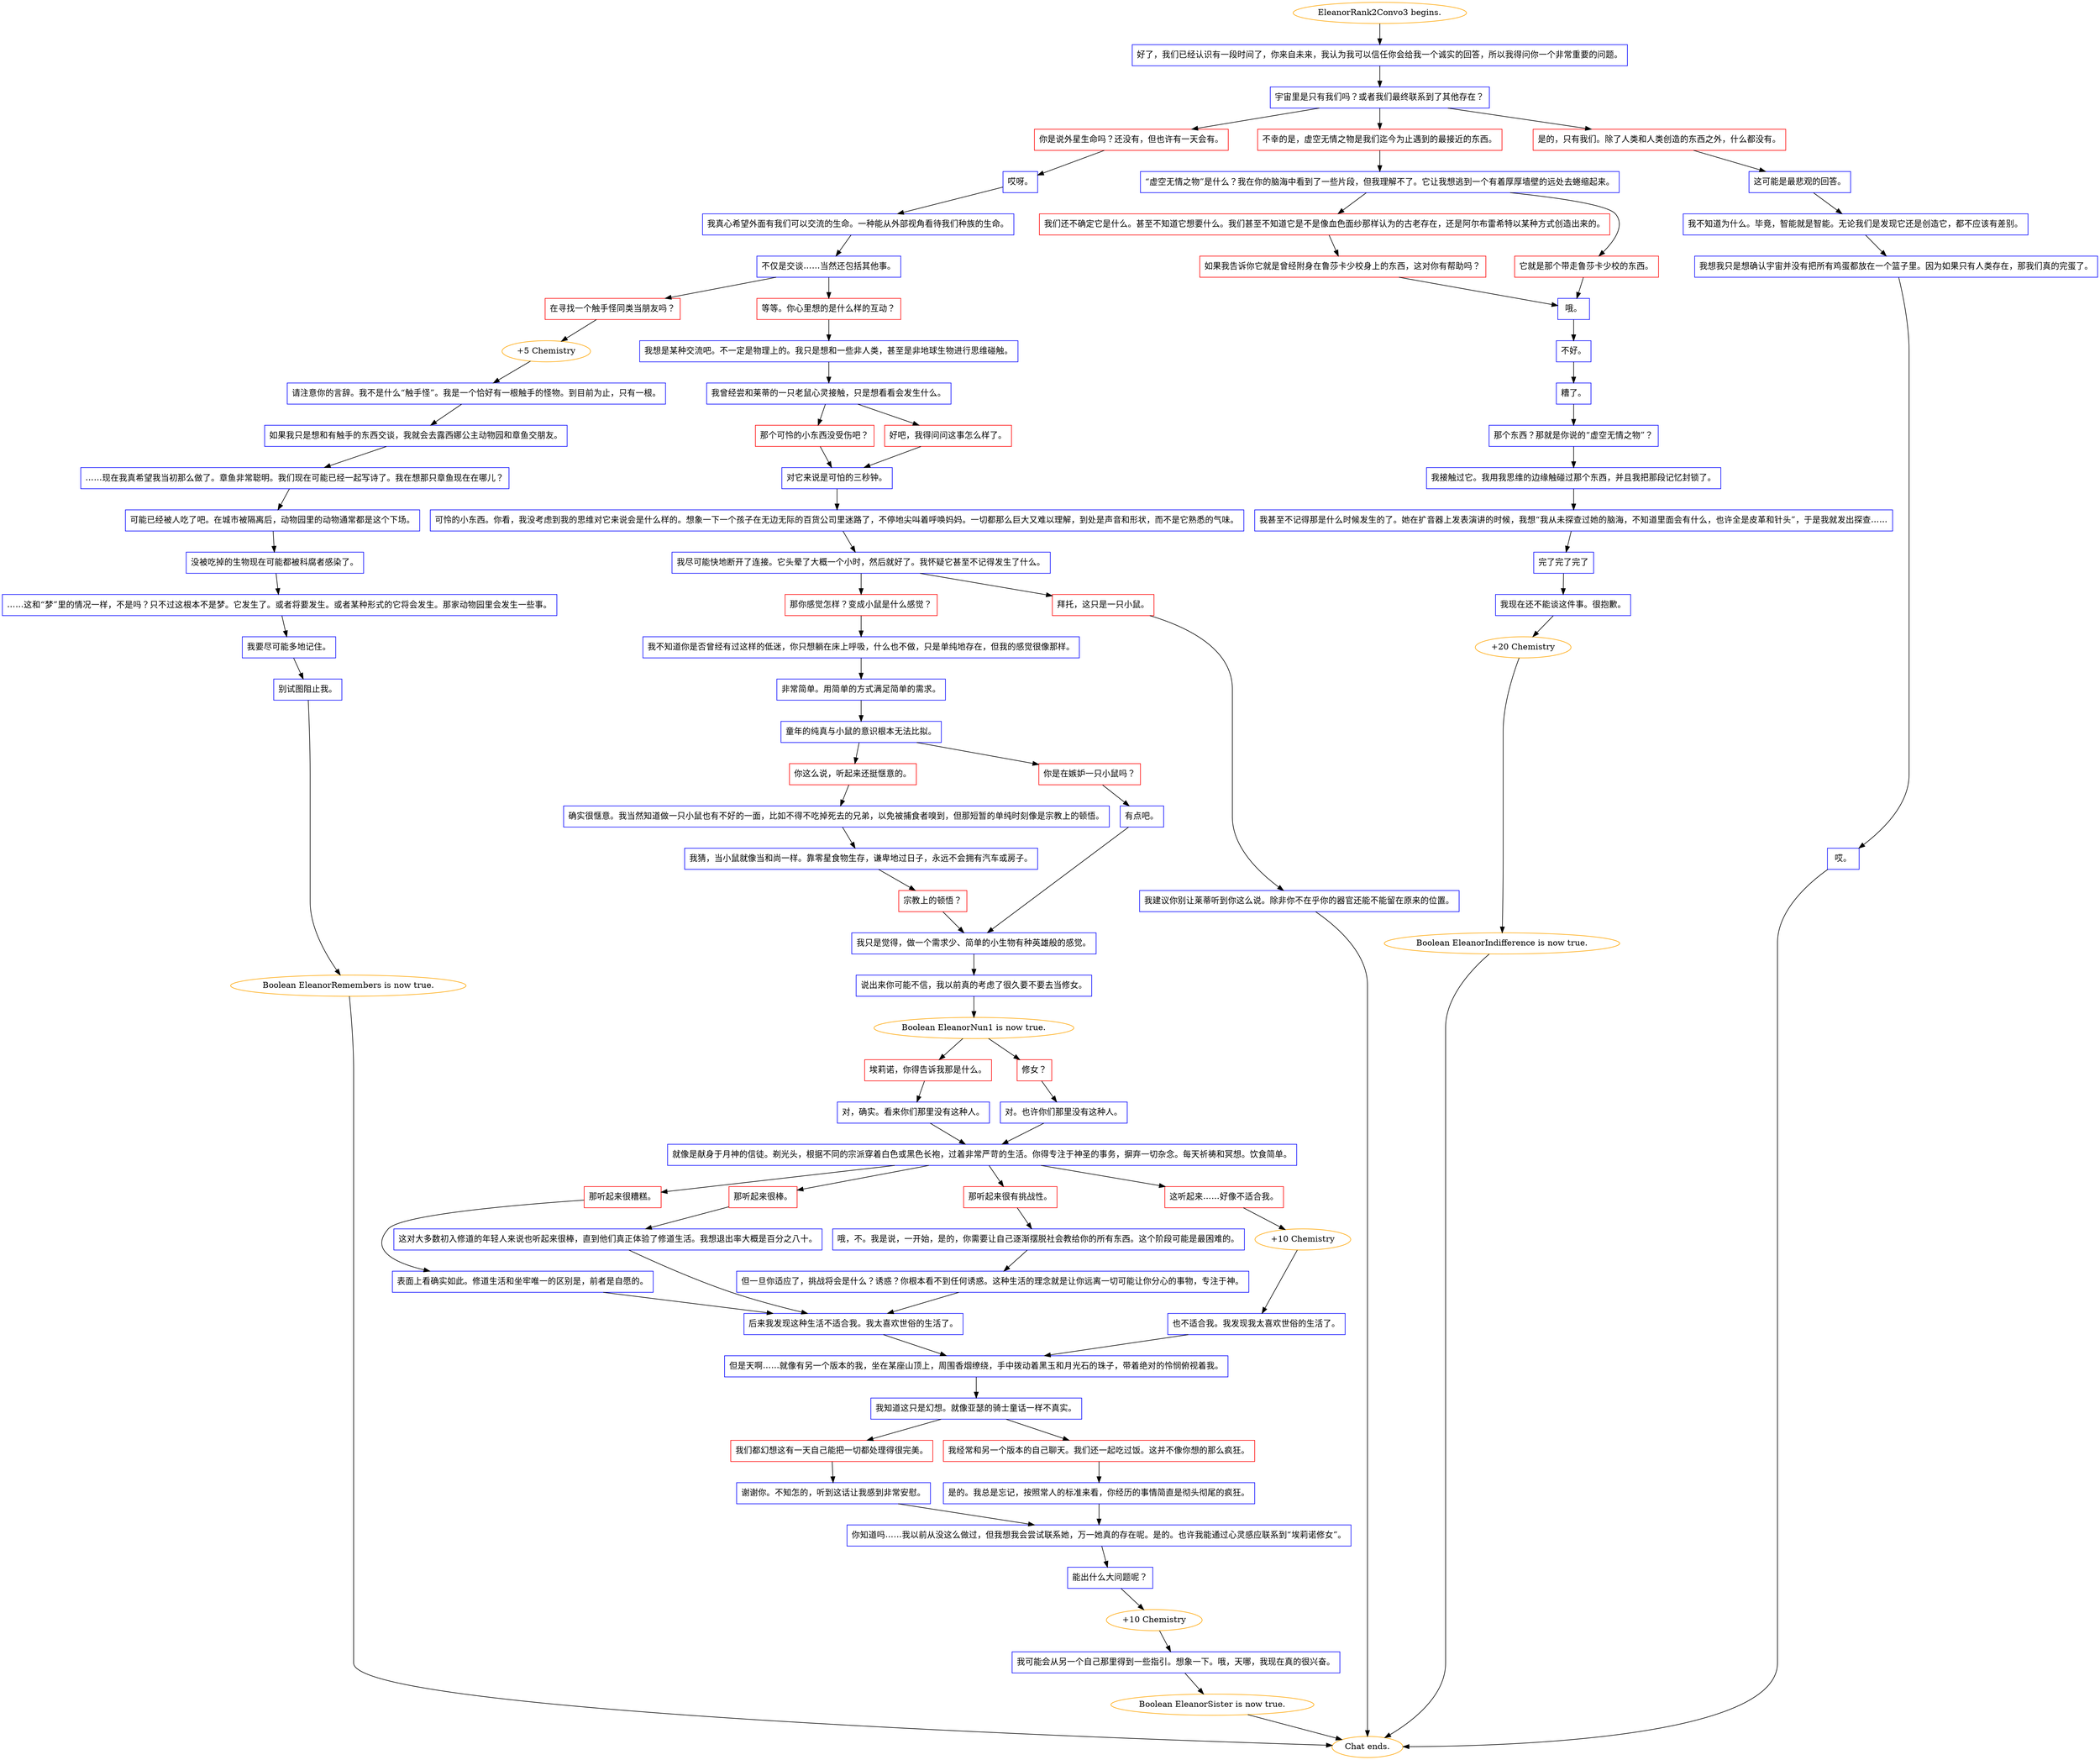 digraph {
	"EleanorRank2Convo3 begins." [color=orange];
		"EleanorRank2Convo3 begins." -> j3873138181;
	j3873138181 [label="好了，我们已经认识有一段时间了，你来自未来，我认为我可以信任你会给我一个诚实的回答，所以我得问你一个非常重要的问题。",shape=box,color=blue];
		j3873138181 -> j1843924691;
	j1843924691 [label="宇宙里是只有我们吗？或者我们最终联系到了其他存在？",shape=box,color=blue];
		j1843924691 -> j3140863635;
		j1843924691 -> j2036487330;
		j1843924691 -> j1985524834;
	j3140863635 [label="你是说外星生命吗？还没有，但也许有一天会有。",shape=box,color=red];
		j3140863635 -> j1779711169;
	j2036487330 [label="不幸的是，虚空无情之物是我们迄今为止遇到的最接近的东西。",shape=box,color=red];
		j2036487330 -> j1104080351;
	j1985524834 [label="是的，只有我们。除了人类和人类创造的东西之外，什么都没有。",shape=box,color=red];
		j1985524834 -> j550134638;
	j1779711169 [label="哎呀。",shape=box,color=blue];
		j1779711169 -> j1290955065;
	j1104080351 [label="“虚空无情之物”是什么？我在你的脑海中看到了一些片段，但我理解不了。它让我想逃到一个有着厚厚墙壁的远处去蜷缩起来。",shape=box,color=blue];
		j1104080351 -> j2637100871;
		j1104080351 -> j3985320157;
	j550134638 [label="这可能是最悲观的回答。",shape=box,color=blue];
		j550134638 -> j559974798;
	j1290955065 [label="我真心希望外面有我们可以交流的生命。一种能从外部视角看待我们种族的生命。",shape=box,color=blue];
		j1290955065 -> j3035574573;
	j2637100871 [label="我们还不确定它是什么。甚至不知道它想要什么。我们甚至不知道它是不是像血色面纱那样认为的古老存在，还是阿尔布雷希特以某种方式创造出来的。",shape=box,color=red];
		j2637100871 -> j2873886492;
	j3985320157 [label="它就是那个带走鲁莎卡少校的东西。",shape=box,color=red];
		j3985320157 -> j1312959706;
	j559974798 [label="我不知道为什么。毕竟，智能就是智能。无论我们是发现它还是创造它，都不应该有差别。",shape=box,color=blue];
		j559974798 -> j1114687786;
	j3035574573 [label="不仅是交谈……当然还包括其他事。",shape=box,color=blue];
		j3035574573 -> j757942423;
		j3035574573 -> j4222001565;
	j2873886492 [label="如果我告诉你它就是曾经附身在鲁莎卡少校身上的东西，这对你有帮助吗？",shape=box,color=red];
		j2873886492 -> j1312959706;
	j1312959706 [label="哦。",shape=box,color=blue];
		j1312959706 -> j1597171894;
	j1114687786 [label="我想我只是想确认宇宙并没有把所有鸡蛋都放在一个篮子里。因为如果只有人类存在，那我们真的完蛋了。",shape=box,color=blue];
		j1114687786 -> j3345154174;
	j757942423 [label="在寻找一个触手怪同类当朋友吗？",shape=box,color=red];
		j757942423 -> j2845118747;
	j4222001565 [label="等等。你心里想的是什么样的互动？",shape=box,color=red];
		j4222001565 -> j3799383431;
	j1597171894 [label="不好。",shape=box,color=blue];
		j1597171894 -> j2508705188;
	j3345154174 [label="哎。",shape=box,color=blue];
		j3345154174 -> "Chat ends.";
	j2845118747 [label="+5 Chemistry",color=orange];
		j2845118747 -> j3351282069;
	j3799383431 [label="我想是某种交流吧。不一定是物理上的。我只是想和一些非人类，甚至是非地球生物进行思维碰触。",shape=box,color=blue];
		j3799383431 -> j3981848483;
	j2508705188 [label="糟了。",shape=box,color=blue];
		j2508705188 -> j3255394879;
	"Chat ends." [color=orange];
	j3351282069 [label="请注意你的言辞。我不是什么“触手怪”。我是一个恰好有一根触手的怪物。到目前为止，只有一根。",shape=box,color=blue];
		j3351282069 -> j54578097;
	j3981848483 [label="我曾经尝和莱蒂的一只老鼠心灵接触，只是想看看会发生什么。",shape=box,color=blue];
		j3981848483 -> j2355603151;
		j3981848483 -> j3166010134;
	j3255394879 [label="那个东西？那就是你说的“虚空无情之物”？",shape=box,color=blue];
		j3255394879 -> j51943935;
	j54578097 [label="如果我只是想和有触手的东西交谈，我就会去露西娜公主动物园和章鱼交朋友。",shape=box,color=blue];
		j54578097 -> j2809510915;
	j2355603151 [label="那个可怜的小东西没受伤吧？",shape=box,color=red];
		j2355603151 -> j2086728975;
	j3166010134 [label="好吧，我得问问这事怎么样了。",shape=box,color=red];
		j3166010134 -> j2086728975;
	j51943935 [label="我接触过它。我用我思维的边缘触碰过那个东西，并且我把那段记忆封锁了。",shape=box,color=blue];
		j51943935 -> j3167080720;
	j2809510915 [label="……现在我真希望我当初那么做了。章鱼非常聪明。我们现在可能已经一起写诗了。我在想那只章鱼现在在哪儿？",shape=box,color=blue];
		j2809510915 -> j724051416;
	j2086728975 [label="对它来说是可怕的三秒钟。",shape=box,color=blue];
		j2086728975 -> j1407264058;
	j3167080720 [label="我甚至不记得那是什么时候发生的了。她在扩音器上发表演讲的时候，我想“我从未探查过她的脑海，不知道里面会有什么，也许全是皮革和针头”，于是我就发出探查……",shape=box,color=blue];
		j3167080720 -> j859826594;
	j724051416 [label="可能已经被人吃了吧。在城市被隔离后，动物园里的动物通常都是这个下场。",shape=box,color=blue];
		j724051416 -> j3642653870;
	j1407264058 [label="可怜的小东西。你看，我没考虑到我的思维对它来说会是什么样的。想象一下一个孩子在无边无际的百货公司里迷路了，不停地尖叫着呼唤妈妈。一切都那么巨大又难以理解，到处是声音和形状，而不是它熟悉的气味。",shape=box,color=blue];
		j1407264058 -> j3423638313;
	j859826594 [label="完了完了完了",shape=box,color=blue];
		j859826594 -> j581929019;
	j3642653870 [label="没被吃掉的生物现在可能都被科腐者感染了。",shape=box,color=blue];
		j3642653870 -> j4021728745;
	j3423638313 [label="我尽可能快地断开了连接。它头晕了大概一个小时，然后就好了。我怀疑它甚至不记得发生了什么。",shape=box,color=blue];
		j3423638313 -> j4126069439;
		j3423638313 -> j203449185;
	j581929019 [label="我现在还不能谈这件事。很抱歉。",shape=box,color=blue];
		j581929019 -> j1609974498;
	j4021728745 [label="……这和“梦”里的情况一样，不是吗？只不过这根本不是梦。它发生了。或者将要发生。或者某种形式的它将会发生。那家动物园里会发生一些事。",shape=box,color=blue];
		j4021728745 -> j1712480926;
	j4126069439 [label="那你感觉怎样？变成小鼠是什么感觉？",shape=box,color=red];
		j4126069439 -> j4224278761;
	j203449185 [label="拜托，这只是一只小鼠。",shape=box,color=red];
		j203449185 -> j1005605345;
	j1609974498 [label="+20 Chemistry",color=orange];
		j1609974498 -> j238837693;
	j1712480926 [label="我要尽可能多地记住。",shape=box,color=blue];
		j1712480926 -> j2535091729;
	j4224278761 [label="我不知道你是否曾经有过这样的低迷，你只想躺在床上呼吸，什么也不做，只是单纯地存在，但我的感觉很像那样。",shape=box,color=blue];
		j4224278761 -> j1284242177;
	j1005605345 [label="我建议你别让莱蒂听到你这么说。除非你不在乎你的器官还能不能留在原来的位置。",shape=box,color=blue];
		j1005605345 -> "Chat ends.";
	j238837693 [label="Boolean EleanorIndifference is now true.",color=orange];
		j238837693 -> "Chat ends.";
	j2535091729 [label="别试图阻止我。",shape=box,color=blue];
		j2535091729 -> j4221531654;
	j1284242177 [label="非常简单。用简单的方式满足简单的需求。",shape=box,color=blue];
		j1284242177 -> j2550277625;
	j4221531654 [label="Boolean EleanorRemembers is now true.",color=orange];
		j4221531654 -> "Chat ends.";
	j2550277625 [label="童年的纯真与小鼠的意识根本无法比拟。",shape=box,color=blue];
		j2550277625 -> j3706765795;
		j2550277625 -> j788608846;
	j3706765795 [label="你这么说，听起来还挺惬意的。",shape=box,color=red];
		j3706765795 -> j1081032974;
	j788608846 [label="你是在嫉妒一只小鼠吗？",shape=box,color=red];
		j788608846 -> j3587214842;
	j1081032974 [label="确实很惬意。我当然知道做一只小鼠也有不好的一面，比如不得不吃掉死去的兄弟，以免被捕食者嗅到，但那短暂的单纯时刻像是宗教上的顿悟。",shape=box,color=blue];
		j1081032974 -> j3212871808;
	j3587214842 [label="有点吧。",shape=box,color=blue];
		j3587214842 -> j539024289;
	j3212871808 [label="我猜，当小鼠就像当和尚一样。靠零星食物生存，谦卑地过日子，永远不会拥有汽车或房子。",shape=box,color=blue];
		j3212871808 -> j131309275;
	j539024289 [label="我只是觉得，做一个需求少、简单的小生物有种英雄般的感觉。",shape=box,color=blue];
		j539024289 -> j2970138838;
	j131309275 [label="宗教上的顿悟？",shape=box,color=red];
		j131309275 -> j539024289;
	j2970138838 [label="说出来你可能不信，我以前真的考虑了很久要不要去当修女。",shape=box,color=blue];
		j2970138838 -> j2469856504;
	j2469856504 [label="Boolean EleanorNun1 is now true.",color=orange];
		j2469856504 -> j3895647375;
		j2469856504 -> j989854921;
	j3895647375 [label="埃莉诺，你得告诉我那是什么。",shape=box,color=red];
		j3895647375 -> j1369036352;
	j989854921 [label="修女？",shape=box,color=red];
		j989854921 -> j2874839562;
	j1369036352 [label="对，确实。看来你们那里没有这种人。",shape=box,color=blue];
		j1369036352 -> j2430657596;
	j2874839562 [label="对。也许你们那里没有这种人。",shape=box,color=blue];
		j2874839562 -> j2430657596;
	j2430657596 [label="就像是献身于月神的信徒。剃光头，根据不同的宗派穿着白色或黑色长袍，过着非常严苛的生活。你得专注于神圣的事务，摒弃一切杂念。每天祈祷和冥想。饮食简单。",shape=box,color=blue];
		j2430657596 -> j2822876364;
		j2430657596 -> j866350584;
		j2430657596 -> j1527083868;
		j2430657596 -> j1407671874;
	j2822876364 [label="那听起来很糟糕。",shape=box,color=red];
		j2822876364 -> j249821005;
	j866350584 [label="那听起来很棒。",shape=box,color=red];
		j866350584 -> j2377079114;
	j1527083868 [label="那听起来很有挑战性。",shape=box,color=red];
		j1527083868 -> j3734829553;
	j1407671874 [label="这听起来……好像不适合我。",shape=box,color=red];
		j1407671874 -> j2051984213;
	j249821005 [label="表面上看确实如此。修道生活和坐牢唯一的区别是，前者是自愿的。",shape=box,color=blue];
		j249821005 -> j315490800;
	j2377079114 [label="这对大多数初入修道的年轻人来说也听起来很棒，直到他们真正体验了修道生活。我想退出率大概是百分之八十。",shape=box,color=blue];
		j2377079114 -> j315490800;
	j3734829553 [label="哦，不。我是说，一开始，是的，你需要让自己逐渐摆脱社会教给你的所有东西。这个阶段可能是最困难的。",shape=box,color=blue];
		j3734829553 -> j2185476076;
	j2051984213 [label="+10 Chemistry",color=orange];
		j2051984213 -> j870754802;
	j315490800 [label="后来我发现这种生活不适合我。我太喜欢世俗的生活了。",shape=box,color=blue];
		j315490800 -> j2590733859;
	j2185476076 [label="但一旦你适应了，挑战将会是什么？诱惑？你根本看不到任何诱惑。这种生活的理念就是让你远离一切可能让你分心的事物，专注于神。",shape=box,color=blue];
		j2185476076 -> j315490800;
	j870754802 [label="也不适合我。我发现我太喜欢世俗的生活了。",shape=box,color=blue];
		j870754802 -> j2590733859;
	j2590733859 [label="但是天啊……就像有另一个版本的我，坐在某座山顶上，周围香烟缭绕，手中拨动着黑玉和月光石的珠子，带着绝对的怜悯俯视着我。",shape=box,color=blue];
		j2590733859 -> j2844793692;
	j2844793692 [label="我知道这只是幻想。就像亚瑟的骑士童话一样不真实。",shape=box,color=blue];
		j2844793692 -> j1039788977;
		j2844793692 -> j3085745480;
	j1039788977 [label="我们都幻想这有一天自己能把一切都处理得很完美。",shape=box,color=red];
		j1039788977 -> j3383790366;
	j3085745480 [label="我经常和另一个版本的自己聊天。我们还一起吃过饭。这并不像你想的那么疯狂。",shape=box,color=red];
		j3085745480 -> j2971787897;
	j3383790366 [label="谢谢你。不知怎的，听到这话让我感到非常安慰。",shape=box,color=blue];
		j3383790366 -> j757687111;
	j2971787897 [label="是的。我总是忘记，按照常人的标准来看，你经历的事情简直是彻头彻尾的疯狂。",shape=box,color=blue];
		j2971787897 -> j757687111;
	j757687111 [label="你知道吗……我以前从没这么做过，但我想我会尝试联系她，万一她真的存在呢。是的。也许我能通过心灵感应联系到“埃莉诺修女”。",shape=box,color=blue];
		j757687111 -> j1009561653;
	j1009561653 [label="能出什么大问题呢？",shape=box,color=blue];
		j1009561653 -> j1209267073;
	j1209267073 [label="+10 Chemistry",color=orange];
		j1209267073 -> j3060486607;
	j3060486607 [label="我可能会从另一个自己那里得到一些指引。想象一下。哦，天哪，我现在真的很兴奋。",shape=box,color=blue];
		j3060486607 -> j2128066722;
	j2128066722 [label="Boolean EleanorSister is now true.",color=orange];
		j2128066722 -> "Chat ends.";
}